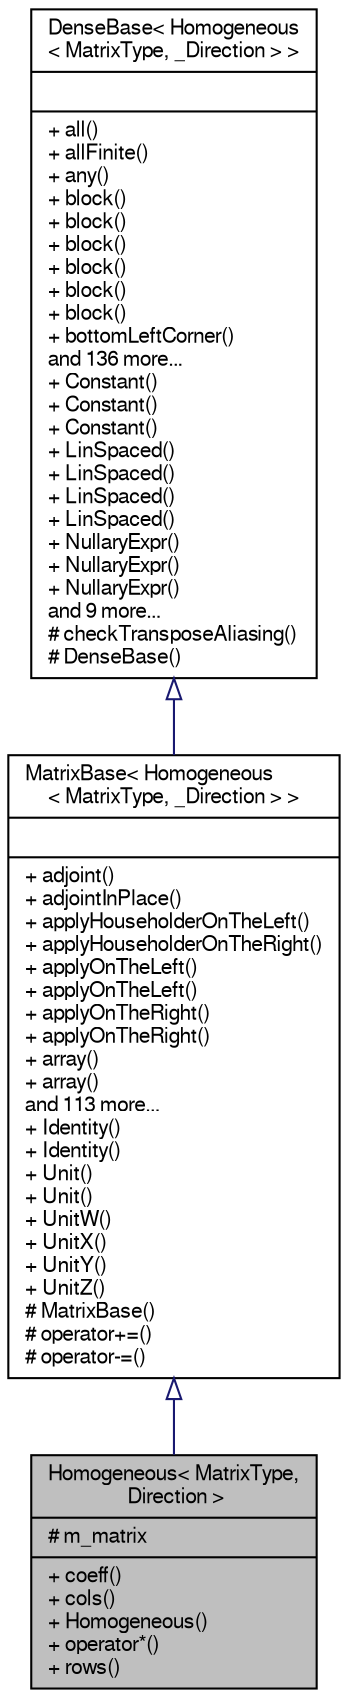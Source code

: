 digraph "Homogeneous&lt; MatrixType, Direction &gt;"
{
  edge [fontname="FreeSans",fontsize="10",labelfontname="FreeSans",labelfontsize="10"];
  node [fontname="FreeSans",fontsize="10",shape=record];
  Node1 [label="{Homogeneous\< MatrixType,\l Direction \>\n|# m_matrix\l|+ coeff()\l+ cols()\l+ Homogeneous()\l+ operator*()\l+ rows()\l}",height=0.2,width=0.4,color="black", fillcolor="grey75", style="filled" fontcolor="black"];
  Node2 -> Node1 [dir="back",color="midnightblue",fontsize="10",style="solid",arrowtail="onormal",fontname="FreeSans"];
  Node2 [label="{MatrixBase\< Homogeneous\l\< MatrixType, _Direction \> \>\n||+ adjoint()\l+ adjointInPlace()\l+ applyHouseholderOnTheLeft()\l+ applyHouseholderOnTheRight()\l+ applyOnTheLeft()\l+ applyOnTheLeft()\l+ applyOnTheRight()\l+ applyOnTheRight()\l+ array()\l+ array()\land 113 more...\l+ Identity()\l+ Identity()\l+ Unit()\l+ Unit()\l+ UnitW()\l+ UnitX()\l+ UnitY()\l+ UnitZ()\l# MatrixBase()\l# operator+=()\l# operator-=()\l}",height=0.2,width=0.4,color="black", fillcolor="white", style="filled",URL="$classEigen_1_1MatrixBase.html"];
  Node3 -> Node2 [dir="back",color="midnightblue",fontsize="10",style="solid",arrowtail="onormal",fontname="FreeSans"];
  Node3 [label="{DenseBase\< Homogeneous\l\< MatrixType, _Direction \> \>\n||+ all()\l+ allFinite()\l+ any()\l+ block()\l+ block()\l+ block()\l+ block()\l+ block()\l+ block()\l+ bottomLeftCorner()\land 136 more...\l+ Constant()\l+ Constant()\l+ Constant()\l+ LinSpaced()\l+ LinSpaced()\l+ LinSpaced()\l+ LinSpaced()\l+ NullaryExpr()\l+ NullaryExpr()\l+ NullaryExpr()\land 9 more...\l# checkTransposeAliasing()\l# DenseBase()\l}",height=0.2,width=0.4,color="black", fillcolor="white", style="filled",URL="$classEigen_1_1DenseBase.html",tooltip="Base class for all dense matrices, vectors, and arrays. "];
}
